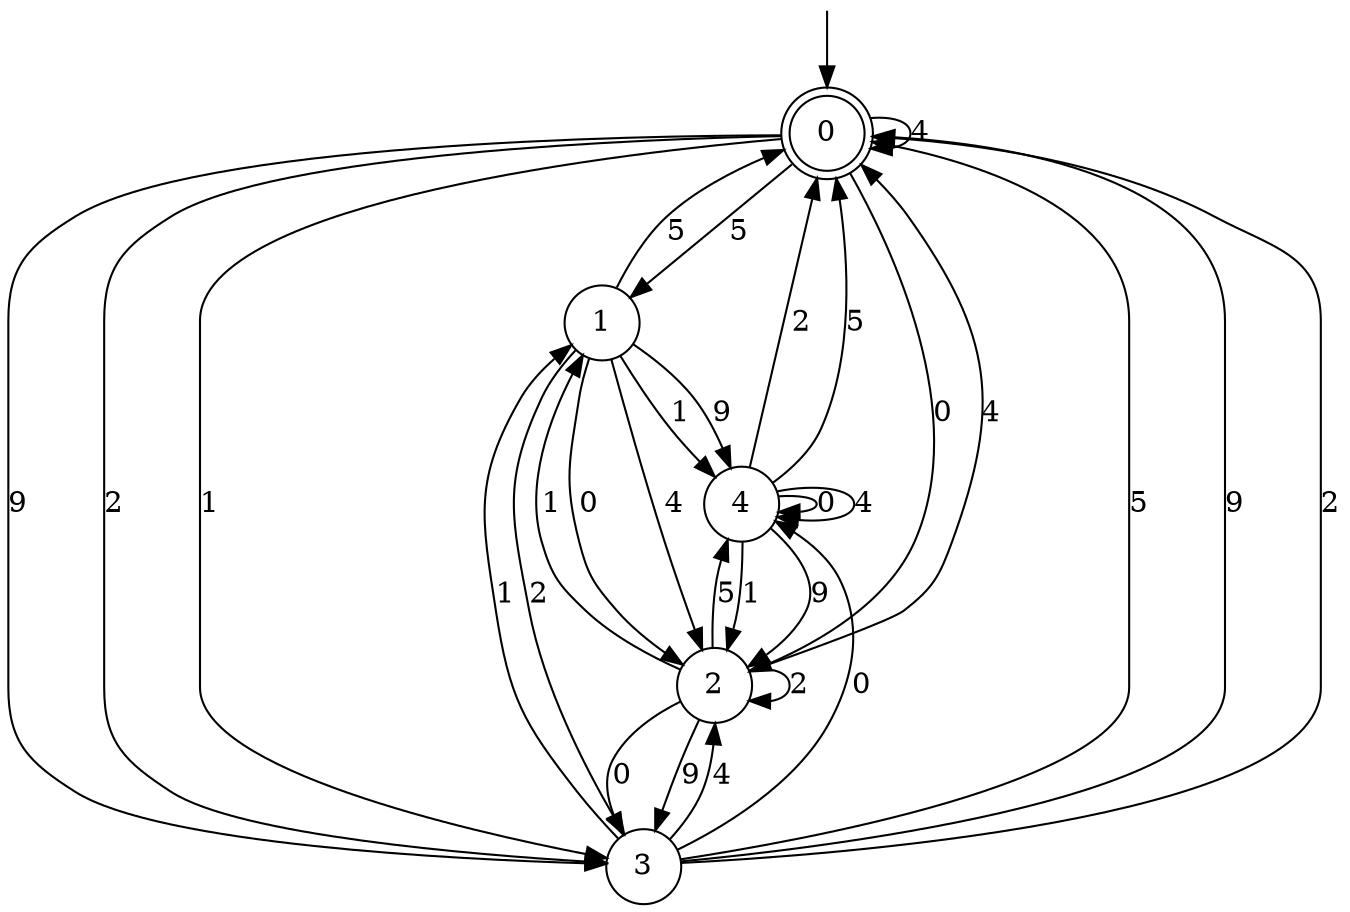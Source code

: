 digraph g {

	s0 [shape="doublecircle" label="0"];
	s1 [shape="circle" label="1"];
	s2 [shape="circle" label="2"];
	s3 [shape="circle" label="3"];
	s4 [shape="circle" label="4"];
	s0 -> s1 [label="5"];
	s0 -> s2 [label="0"];
	s0 -> s3 [label="9"];
	s0 -> s3 [label="2"];
	s0 -> s0 [label="4"];
	s0 -> s3 [label="1"];
	s1 -> s0 [label="5"];
	s1 -> s2 [label="0"];
	s1 -> s4 [label="9"];
	s1 -> s3 [label="2"];
	s1 -> s2 [label="4"];
	s1 -> s4 [label="1"];
	s2 -> s4 [label="5"];
	s2 -> s3 [label="0"];
	s2 -> s3 [label="9"];
	s2 -> s2 [label="2"];
	s2 -> s0 [label="4"];
	s2 -> s1 [label="1"];
	s3 -> s0 [label="5"];
	s3 -> s4 [label="0"];
	s3 -> s0 [label="9"];
	s3 -> s0 [label="2"];
	s3 -> s2 [label="4"];
	s3 -> s1 [label="1"];
	s4 -> s0 [label="5"];
	s4 -> s4 [label="0"];
	s4 -> s2 [label="9"];
	s4 -> s0 [label="2"];
	s4 -> s4 [label="4"];
	s4 -> s2 [label="1"];

__start0 [label="" shape="none" width="0" height="0"];
__start0 -> s0;

}
